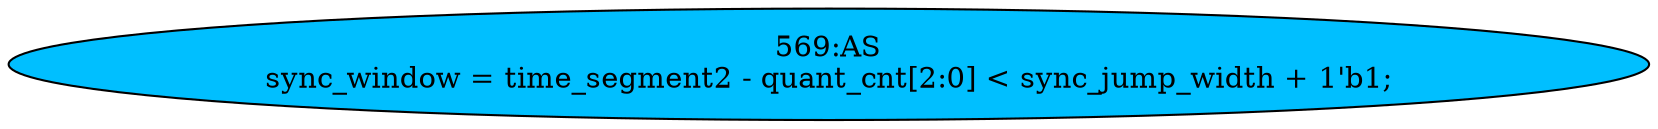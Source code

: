 strict digraph "" {
	node [label="\N"];
	"569:AS"	 [ast="<pyverilog.vparser.ast.Assign object at 0x7f2998c121d0>",
		def_var="['sync_window']",
		fillcolor=deepskyblue,
		label="569:AS
sync_window = time_segment2 - quant_cnt[2:0] < sync_jump_width + 1'b1;",
		statements="[]",
		style=filled,
		typ=Assign,
		use_var="['time_segment2', 'quant_cnt', 'sync_jump_width']"];
}
